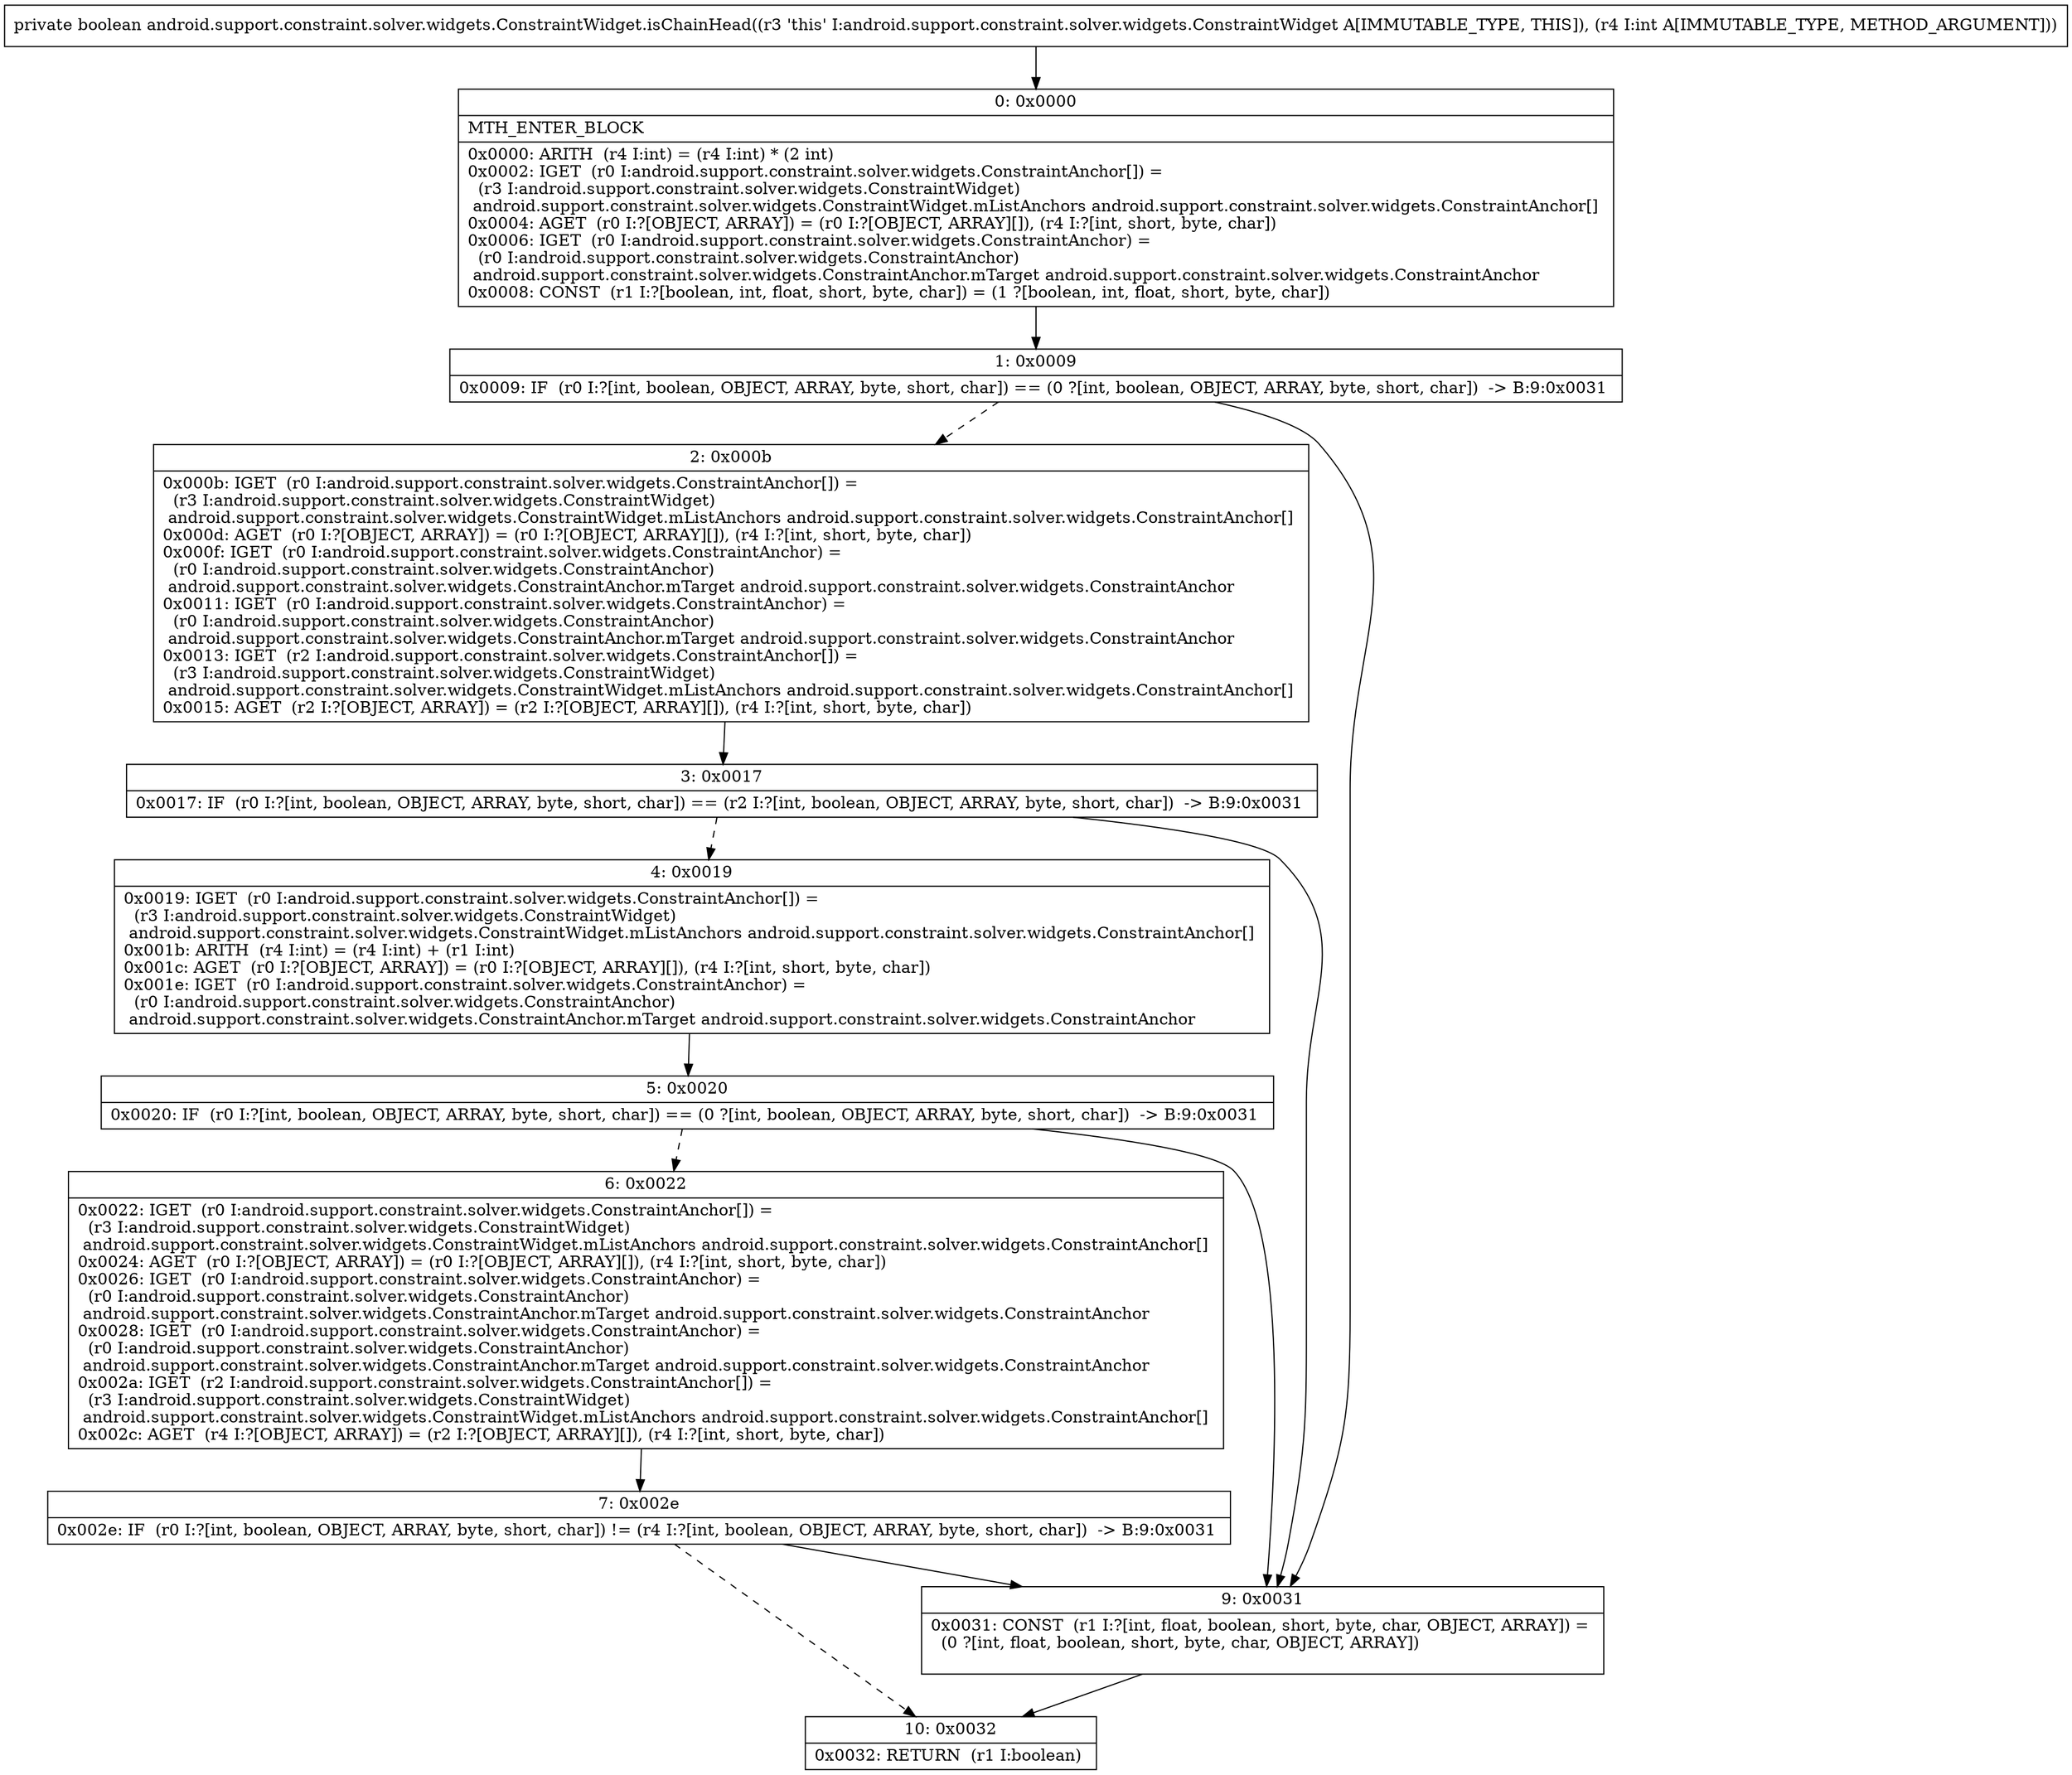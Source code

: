 digraph "CFG forandroid.support.constraint.solver.widgets.ConstraintWidget.isChainHead(I)Z" {
Node_0 [shape=record,label="{0\:\ 0x0000|MTH_ENTER_BLOCK\l|0x0000: ARITH  (r4 I:int) = (r4 I:int) * (2 int) \l0x0002: IGET  (r0 I:android.support.constraint.solver.widgets.ConstraintAnchor[]) = \l  (r3 I:android.support.constraint.solver.widgets.ConstraintWidget)\l android.support.constraint.solver.widgets.ConstraintWidget.mListAnchors android.support.constraint.solver.widgets.ConstraintAnchor[] \l0x0004: AGET  (r0 I:?[OBJECT, ARRAY]) = (r0 I:?[OBJECT, ARRAY][]), (r4 I:?[int, short, byte, char]) \l0x0006: IGET  (r0 I:android.support.constraint.solver.widgets.ConstraintAnchor) = \l  (r0 I:android.support.constraint.solver.widgets.ConstraintAnchor)\l android.support.constraint.solver.widgets.ConstraintAnchor.mTarget android.support.constraint.solver.widgets.ConstraintAnchor \l0x0008: CONST  (r1 I:?[boolean, int, float, short, byte, char]) = (1 ?[boolean, int, float, short, byte, char]) \l}"];
Node_1 [shape=record,label="{1\:\ 0x0009|0x0009: IF  (r0 I:?[int, boolean, OBJECT, ARRAY, byte, short, char]) == (0 ?[int, boolean, OBJECT, ARRAY, byte, short, char])  \-\> B:9:0x0031 \l}"];
Node_2 [shape=record,label="{2\:\ 0x000b|0x000b: IGET  (r0 I:android.support.constraint.solver.widgets.ConstraintAnchor[]) = \l  (r3 I:android.support.constraint.solver.widgets.ConstraintWidget)\l android.support.constraint.solver.widgets.ConstraintWidget.mListAnchors android.support.constraint.solver.widgets.ConstraintAnchor[] \l0x000d: AGET  (r0 I:?[OBJECT, ARRAY]) = (r0 I:?[OBJECT, ARRAY][]), (r4 I:?[int, short, byte, char]) \l0x000f: IGET  (r0 I:android.support.constraint.solver.widgets.ConstraintAnchor) = \l  (r0 I:android.support.constraint.solver.widgets.ConstraintAnchor)\l android.support.constraint.solver.widgets.ConstraintAnchor.mTarget android.support.constraint.solver.widgets.ConstraintAnchor \l0x0011: IGET  (r0 I:android.support.constraint.solver.widgets.ConstraintAnchor) = \l  (r0 I:android.support.constraint.solver.widgets.ConstraintAnchor)\l android.support.constraint.solver.widgets.ConstraintAnchor.mTarget android.support.constraint.solver.widgets.ConstraintAnchor \l0x0013: IGET  (r2 I:android.support.constraint.solver.widgets.ConstraintAnchor[]) = \l  (r3 I:android.support.constraint.solver.widgets.ConstraintWidget)\l android.support.constraint.solver.widgets.ConstraintWidget.mListAnchors android.support.constraint.solver.widgets.ConstraintAnchor[] \l0x0015: AGET  (r2 I:?[OBJECT, ARRAY]) = (r2 I:?[OBJECT, ARRAY][]), (r4 I:?[int, short, byte, char]) \l}"];
Node_3 [shape=record,label="{3\:\ 0x0017|0x0017: IF  (r0 I:?[int, boolean, OBJECT, ARRAY, byte, short, char]) == (r2 I:?[int, boolean, OBJECT, ARRAY, byte, short, char])  \-\> B:9:0x0031 \l}"];
Node_4 [shape=record,label="{4\:\ 0x0019|0x0019: IGET  (r0 I:android.support.constraint.solver.widgets.ConstraintAnchor[]) = \l  (r3 I:android.support.constraint.solver.widgets.ConstraintWidget)\l android.support.constraint.solver.widgets.ConstraintWidget.mListAnchors android.support.constraint.solver.widgets.ConstraintAnchor[] \l0x001b: ARITH  (r4 I:int) = (r4 I:int) + (r1 I:int) \l0x001c: AGET  (r0 I:?[OBJECT, ARRAY]) = (r0 I:?[OBJECT, ARRAY][]), (r4 I:?[int, short, byte, char]) \l0x001e: IGET  (r0 I:android.support.constraint.solver.widgets.ConstraintAnchor) = \l  (r0 I:android.support.constraint.solver.widgets.ConstraintAnchor)\l android.support.constraint.solver.widgets.ConstraintAnchor.mTarget android.support.constraint.solver.widgets.ConstraintAnchor \l}"];
Node_5 [shape=record,label="{5\:\ 0x0020|0x0020: IF  (r0 I:?[int, boolean, OBJECT, ARRAY, byte, short, char]) == (0 ?[int, boolean, OBJECT, ARRAY, byte, short, char])  \-\> B:9:0x0031 \l}"];
Node_6 [shape=record,label="{6\:\ 0x0022|0x0022: IGET  (r0 I:android.support.constraint.solver.widgets.ConstraintAnchor[]) = \l  (r3 I:android.support.constraint.solver.widgets.ConstraintWidget)\l android.support.constraint.solver.widgets.ConstraintWidget.mListAnchors android.support.constraint.solver.widgets.ConstraintAnchor[] \l0x0024: AGET  (r0 I:?[OBJECT, ARRAY]) = (r0 I:?[OBJECT, ARRAY][]), (r4 I:?[int, short, byte, char]) \l0x0026: IGET  (r0 I:android.support.constraint.solver.widgets.ConstraintAnchor) = \l  (r0 I:android.support.constraint.solver.widgets.ConstraintAnchor)\l android.support.constraint.solver.widgets.ConstraintAnchor.mTarget android.support.constraint.solver.widgets.ConstraintAnchor \l0x0028: IGET  (r0 I:android.support.constraint.solver.widgets.ConstraintAnchor) = \l  (r0 I:android.support.constraint.solver.widgets.ConstraintAnchor)\l android.support.constraint.solver.widgets.ConstraintAnchor.mTarget android.support.constraint.solver.widgets.ConstraintAnchor \l0x002a: IGET  (r2 I:android.support.constraint.solver.widgets.ConstraintAnchor[]) = \l  (r3 I:android.support.constraint.solver.widgets.ConstraintWidget)\l android.support.constraint.solver.widgets.ConstraintWidget.mListAnchors android.support.constraint.solver.widgets.ConstraintAnchor[] \l0x002c: AGET  (r4 I:?[OBJECT, ARRAY]) = (r2 I:?[OBJECT, ARRAY][]), (r4 I:?[int, short, byte, char]) \l}"];
Node_7 [shape=record,label="{7\:\ 0x002e|0x002e: IF  (r0 I:?[int, boolean, OBJECT, ARRAY, byte, short, char]) != (r4 I:?[int, boolean, OBJECT, ARRAY, byte, short, char])  \-\> B:9:0x0031 \l}"];
Node_9 [shape=record,label="{9\:\ 0x0031|0x0031: CONST  (r1 I:?[int, float, boolean, short, byte, char, OBJECT, ARRAY]) = \l  (0 ?[int, float, boolean, short, byte, char, OBJECT, ARRAY])\l \l}"];
Node_10 [shape=record,label="{10\:\ 0x0032|0x0032: RETURN  (r1 I:boolean) \l}"];
MethodNode[shape=record,label="{private boolean android.support.constraint.solver.widgets.ConstraintWidget.isChainHead((r3 'this' I:android.support.constraint.solver.widgets.ConstraintWidget A[IMMUTABLE_TYPE, THIS]), (r4 I:int A[IMMUTABLE_TYPE, METHOD_ARGUMENT])) }"];
MethodNode -> Node_0;
Node_0 -> Node_1;
Node_1 -> Node_2[style=dashed];
Node_1 -> Node_9;
Node_2 -> Node_3;
Node_3 -> Node_4[style=dashed];
Node_3 -> Node_9;
Node_4 -> Node_5;
Node_5 -> Node_6[style=dashed];
Node_5 -> Node_9;
Node_6 -> Node_7;
Node_7 -> Node_9;
Node_7 -> Node_10[style=dashed];
Node_9 -> Node_10;
}

